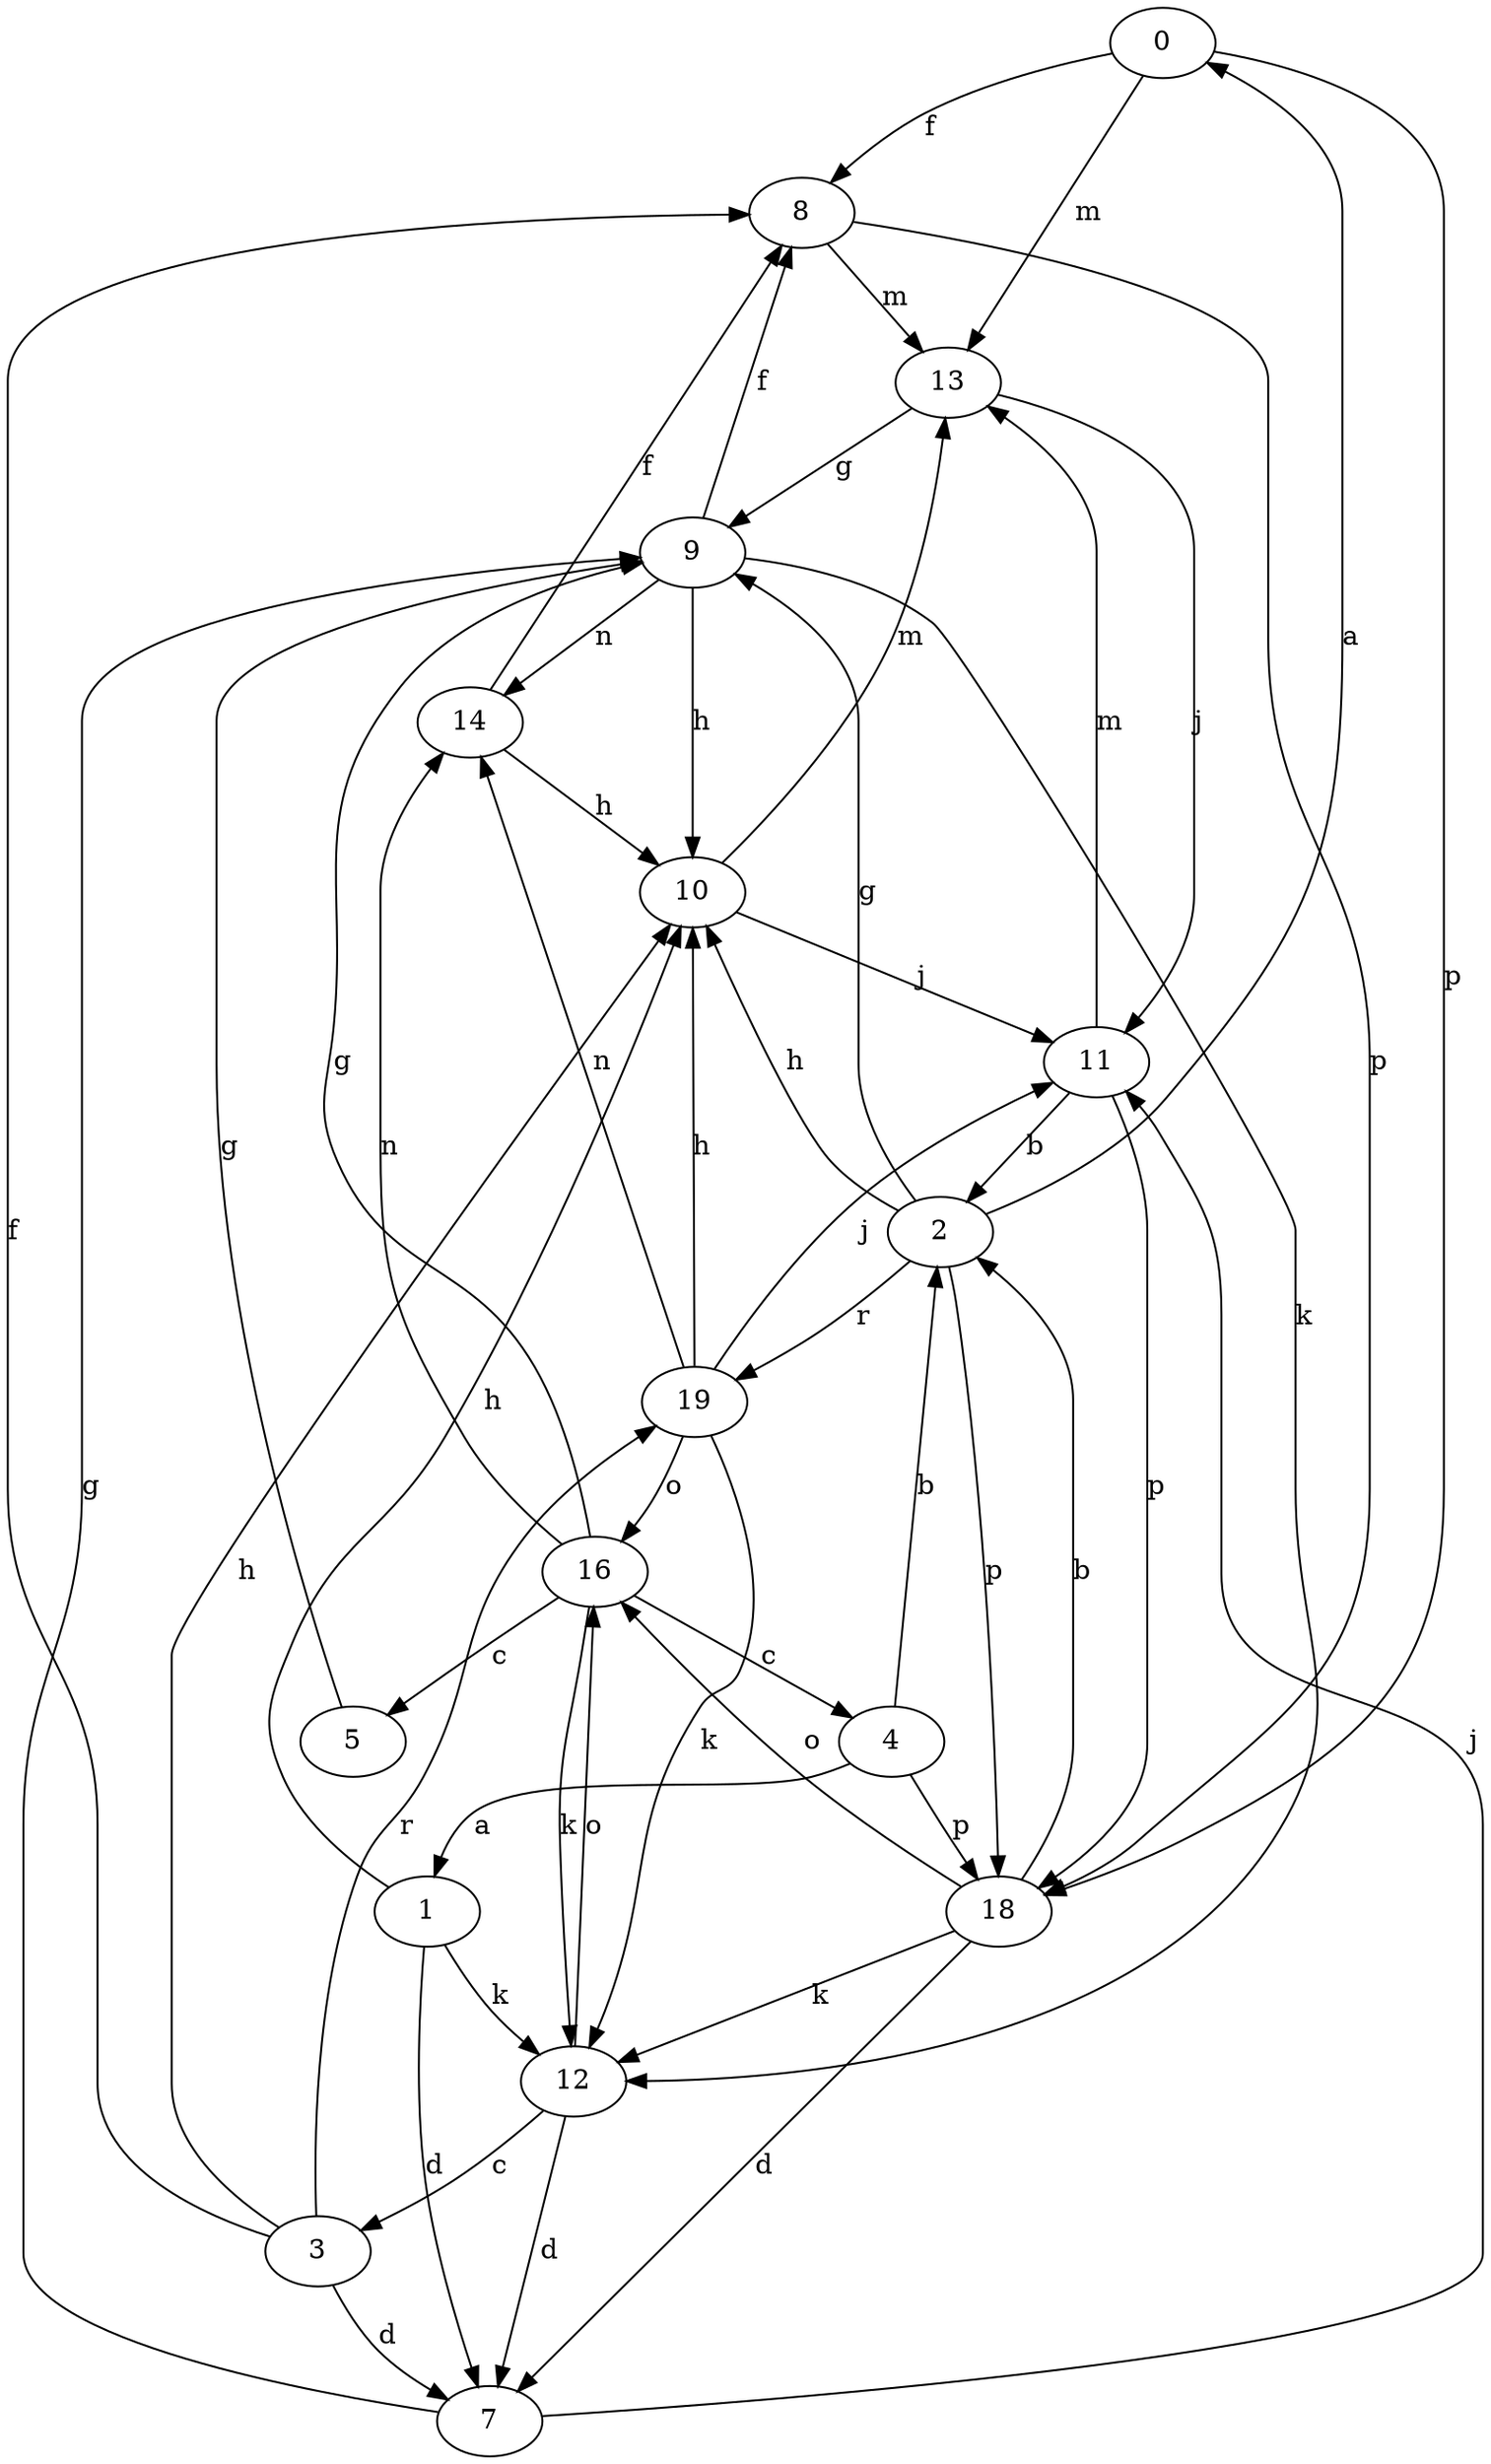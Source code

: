 strict digraph  {
0;
1;
2;
3;
4;
5;
7;
8;
9;
10;
11;
12;
13;
14;
16;
18;
19;
0 -> 8  [label=f];
0 -> 13  [label=m];
0 -> 18  [label=p];
1 -> 7  [label=d];
1 -> 10  [label=h];
1 -> 12  [label=k];
2 -> 0  [label=a];
2 -> 9  [label=g];
2 -> 10  [label=h];
2 -> 18  [label=p];
2 -> 19  [label=r];
3 -> 7  [label=d];
3 -> 8  [label=f];
3 -> 10  [label=h];
3 -> 19  [label=r];
4 -> 1  [label=a];
4 -> 2  [label=b];
4 -> 18  [label=p];
5 -> 9  [label=g];
7 -> 9  [label=g];
7 -> 11  [label=j];
8 -> 13  [label=m];
8 -> 18  [label=p];
9 -> 8  [label=f];
9 -> 10  [label=h];
9 -> 12  [label=k];
9 -> 14  [label=n];
10 -> 11  [label=j];
10 -> 13  [label=m];
11 -> 2  [label=b];
11 -> 13  [label=m];
11 -> 18  [label=p];
12 -> 3  [label=c];
12 -> 7  [label=d];
12 -> 16  [label=o];
13 -> 9  [label=g];
13 -> 11  [label=j];
14 -> 8  [label=f];
14 -> 10  [label=h];
16 -> 4  [label=c];
16 -> 5  [label=c];
16 -> 9  [label=g];
16 -> 12  [label=k];
16 -> 14  [label=n];
18 -> 2  [label=b];
18 -> 7  [label=d];
18 -> 12  [label=k];
18 -> 16  [label=o];
19 -> 10  [label=h];
19 -> 11  [label=j];
19 -> 12  [label=k];
19 -> 14  [label=n];
19 -> 16  [label=o];
}
